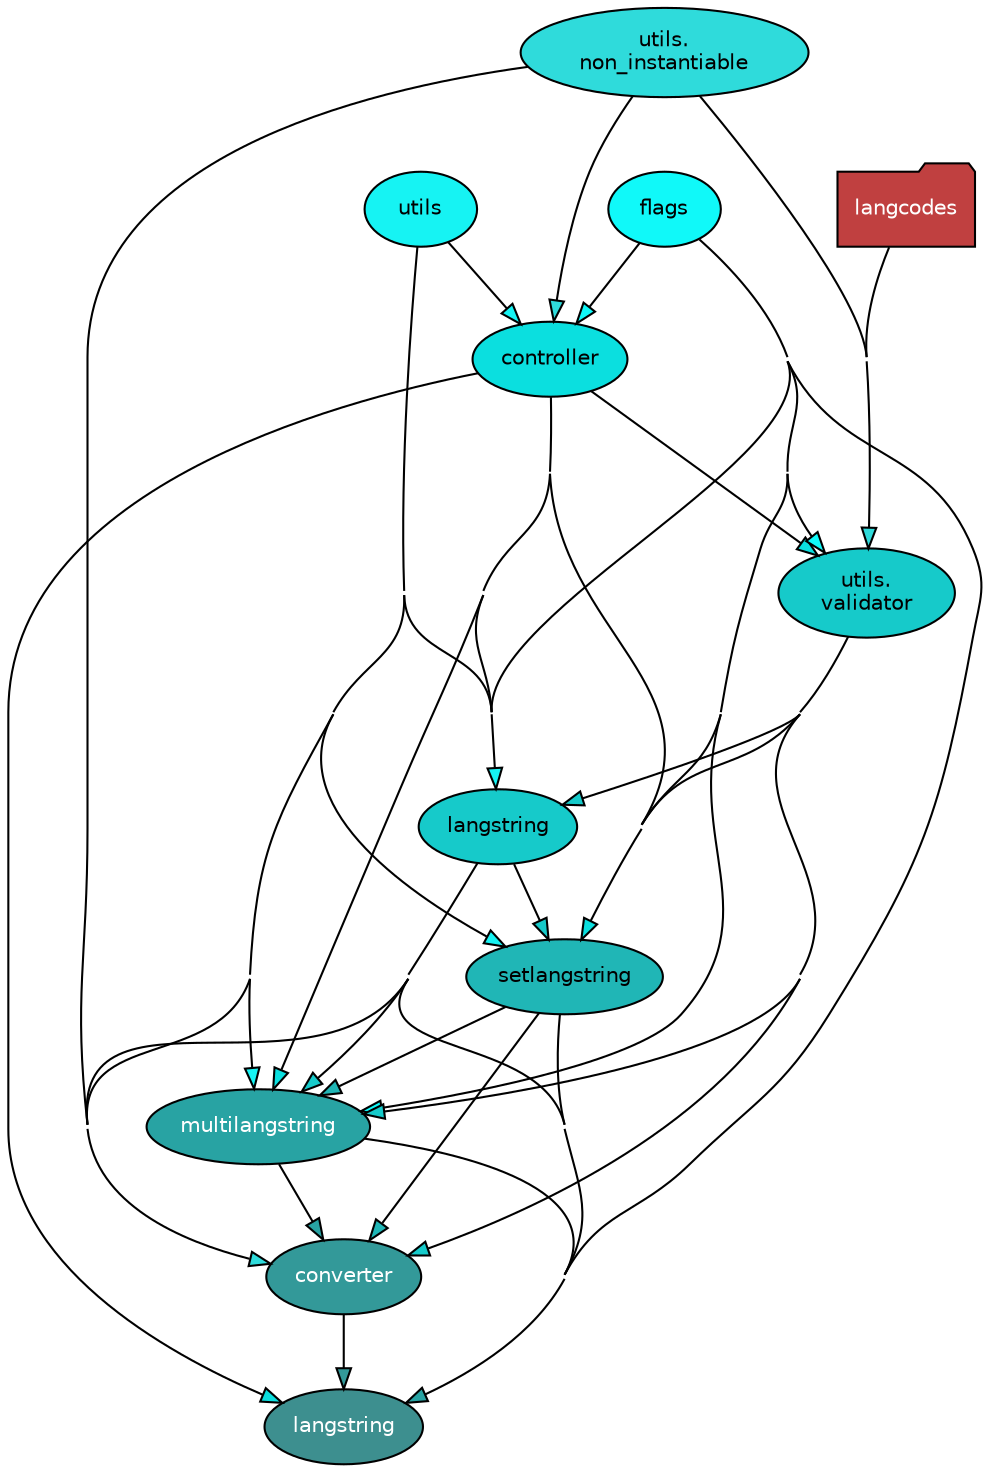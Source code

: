 
digraph G {
    concentrate = true;

    rankdir = TB;
    node [style=filled,fillcolor="#ffffff",fontcolor="#000000",fontname=Helvetica,fontsize=10];

    langstring [fillcolor="#3d8f8f",fontcolor="#ffffff"];
    langstring_controller [fillcolor="#0bdfdf",label="controller"];
    langstring_converter [fillcolor="#339999",fontcolor="#ffffff",label="converter"];
    langstring_flags [fillcolor="#10f9f9",label="flags"];
    langstring_langstring [fillcolor="#16caca",label="langstring"];
    langstring_multilangstring [fillcolor="#28a3a3",fontcolor="#ffffff",label="multilangstring"];
    langstring_setlangstring [fillcolor="#20b6b6",label="setlangstring"];
    langstring_utils [fillcolor="#16f3f3",label="utils"];
    langstring_utils_non_instantiable [fillcolor="#2fdbdb",label="utils\.\nnon_instantiable"];
    langstring_utils_validator [fillcolor="#16caca",label="utils\.\nvalidator"];
    langcodes [fillcolor="#c04040",fontcolor="#ffffff",shape="folder"];
    langcodes -> langstring_utils_validator [fillcolor="#c04040",minlen="3"];
    langstring_controller -> langstring [fillcolor="#0bdfdf"];
    langstring_controller -> langstring_langstring [fillcolor="#0bdfdf"];
    langstring_controller -> langstring_multilangstring [fillcolor="#0bdfdf"];
    langstring_controller -> langstring_setlangstring [fillcolor="#0bdfdf"];
    langstring_controller -> langstring_utils_validator [fillcolor="#0bdfdf",minlen="2"];
    langstring_converter -> langstring [fillcolor="#339999"];
    langstring_flags -> langstring [fillcolor="#10f9f9"];
    langstring_flags -> langstring_controller [fillcolor="#10f9f9"];
    langstring_flags -> langstring_langstring [fillcolor="#10f9f9"];
    langstring_flags -> langstring_multilangstring [fillcolor="#10f9f9"];
    langstring_flags -> langstring_setlangstring [fillcolor="#10f9f9"];
    langstring_flags -> langstring_utils_validator [fillcolor="#10f9f9",minlen="2"];
    langstring_langstring -> langstring [fillcolor="#16caca"];
    langstring_langstring -> langstring_converter [fillcolor="#16caca"];
    langstring_langstring -> langstring_multilangstring [fillcolor="#16caca"];
    langstring_langstring -> langstring_setlangstring [fillcolor="#16caca"];
    langstring_multilangstring -> langstring [fillcolor="#28a3a3"];
    langstring_multilangstring -> langstring_converter [fillcolor="#28a3a3"];
    langstring_setlangstring -> langstring [fillcolor="#20b6b6"];
    langstring_setlangstring -> langstring_converter [fillcolor="#20b6b6"];
    langstring_setlangstring -> langstring_multilangstring [fillcolor="#20b6b6"];
    langstring_utils -> langstring_controller [fillcolor="#16f3f3"];
    langstring_utils -> langstring_converter [fillcolor="#16f3f3"];
    langstring_utils -> langstring_langstring [fillcolor="#16f3f3"];
    langstring_utils -> langstring_multilangstring [fillcolor="#16f3f3"];
    langstring_utils -> langstring_setlangstring [fillcolor="#16f3f3"];
    langstring_utils_non_instantiable -> langstring_controller [fillcolor="#2fdbdb",minlen="2"];
    langstring_utils_non_instantiable -> langstring_converter [fillcolor="#2fdbdb",minlen="2"];
    langstring_utils_non_instantiable -> langstring_utils_validator [fillcolor="#2fdbdb",weight="2"];
    langstring_utils_validator -> langstring_converter [fillcolor="#16caca",minlen="2"];
    langstring_utils_validator -> langstring_langstring [fillcolor="#16caca",minlen="2"];
    langstring_utils_validator -> langstring_multilangstring [fillcolor="#16caca",minlen="2"];
    langstring_utils_validator -> langstring_setlangstring [fillcolor="#16caca",minlen="2"];
}

